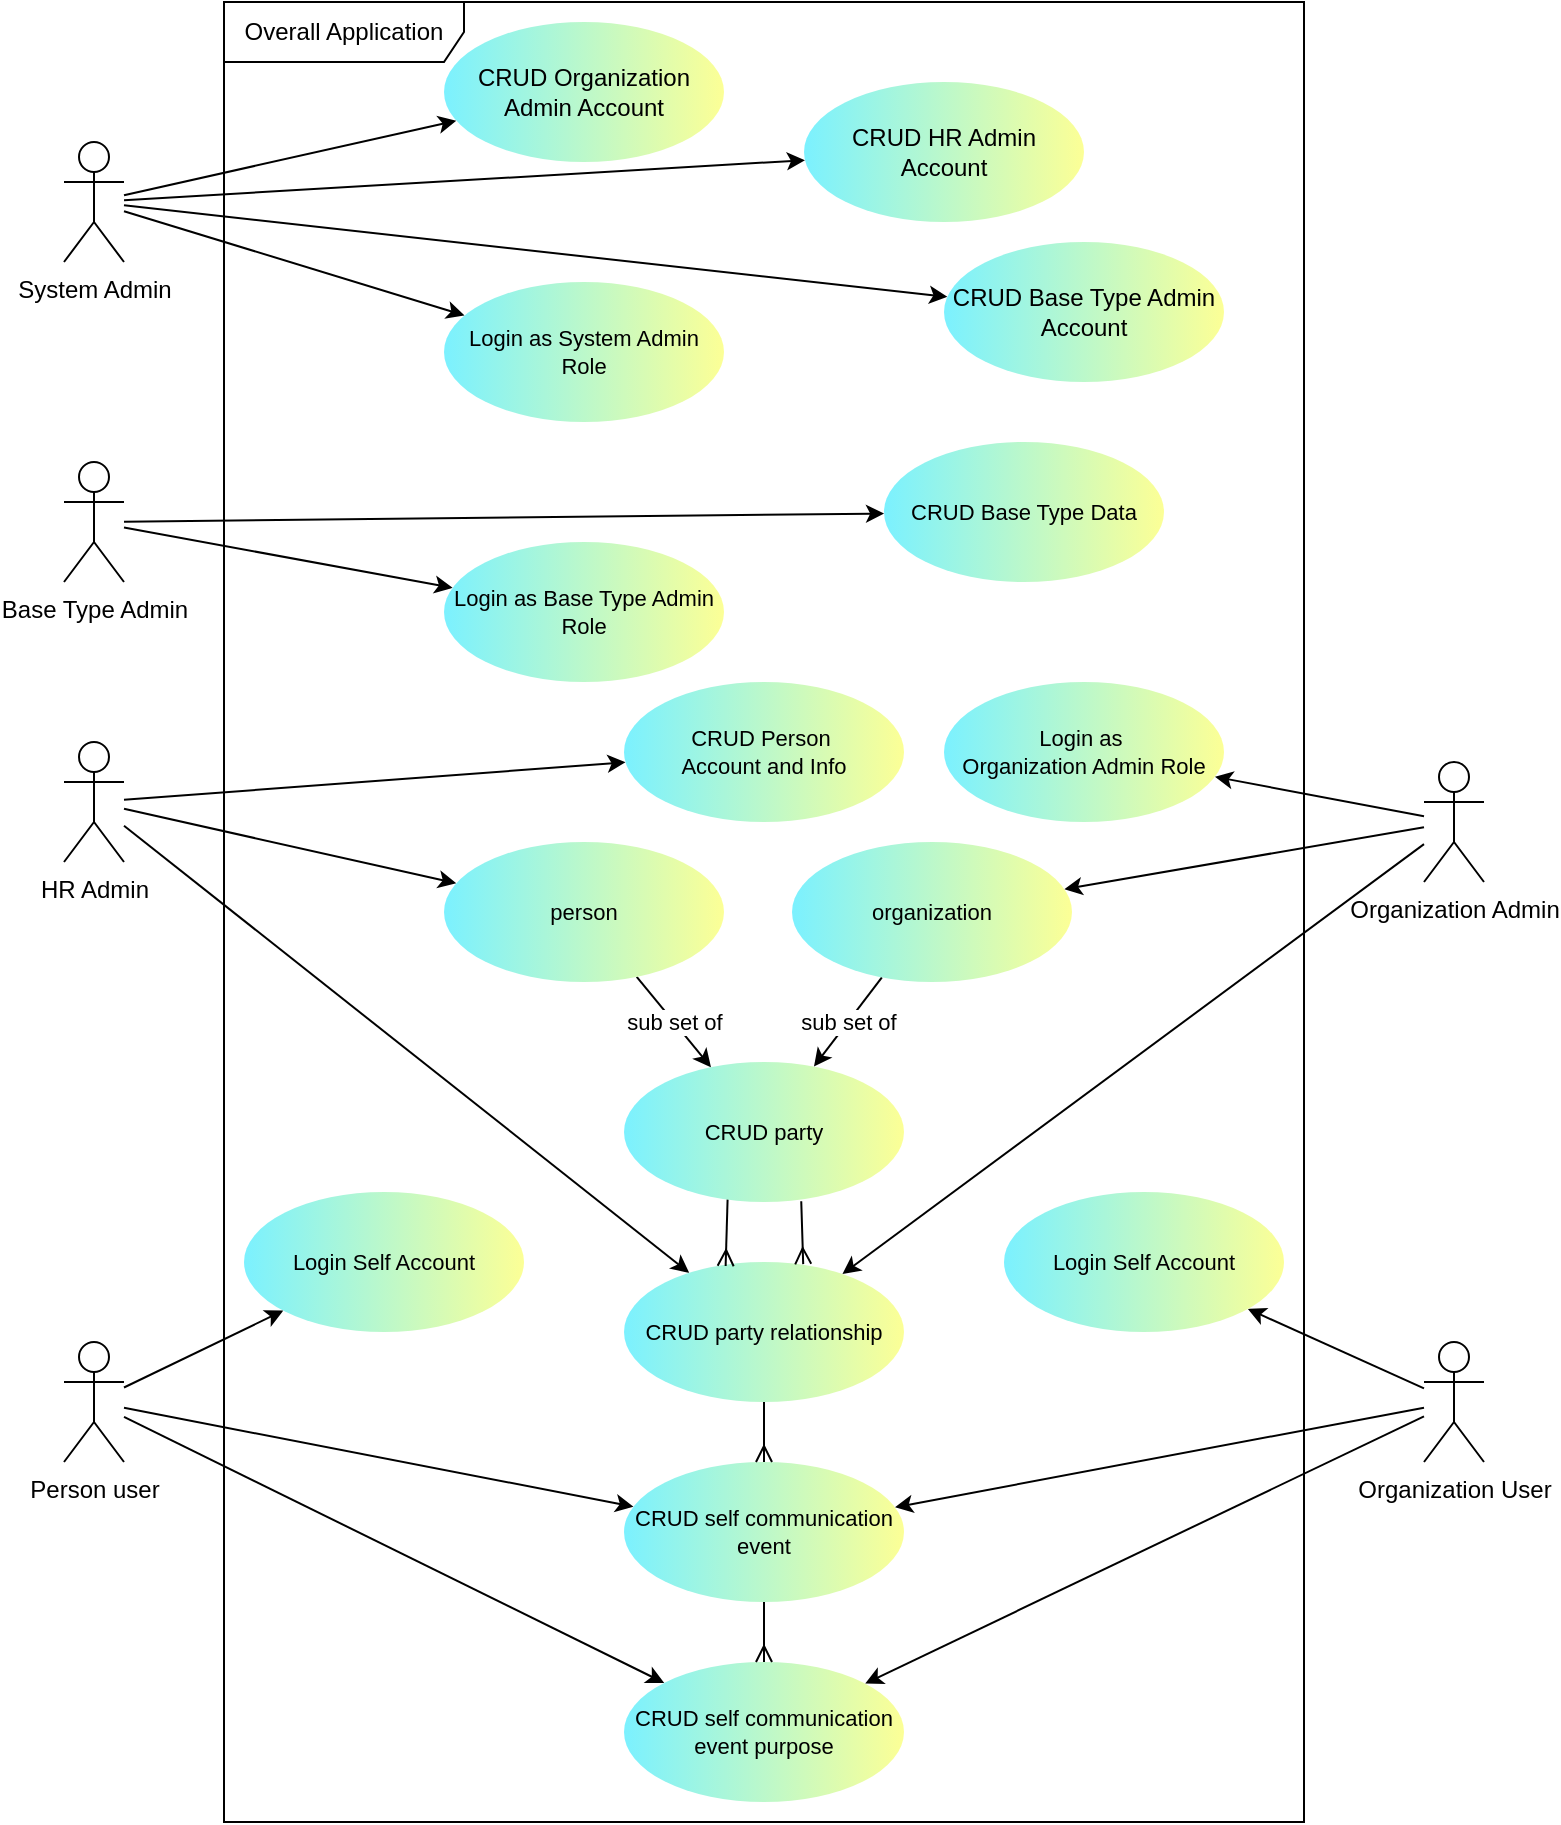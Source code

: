 <mxfile version="28.0.6" pages="2">
  <diagram name="1 overall" id="DF3_1e9tmmYLWRm8exy_">
    <mxGraphModel dx="1042" dy="626" grid="1" gridSize="10" guides="1" tooltips="1" connect="1" arrows="1" fold="1" page="1" pageScale="1" pageWidth="827" pageHeight="1169" math="0" shadow="0">
      <root>
        <mxCell id="0" />
        <mxCell id="1" parent="0" />
        <mxCell id="d8xvdP2riUg8wV2HLTiP-3" value="Overall Application" style="shape=umlFrame;whiteSpace=wrap;html=1;pointerEvents=0;width=120;height=30;labelBackgroundColor=none;" parent="1" vertex="1">
          <mxGeometry x="130" y="20" width="540" height="910" as="geometry" />
        </mxCell>
        <mxCell id="d8xvdP2riUg8wV2HLTiP-12" style="rounded=0;orthogonalLoop=1;jettySize=auto;html=1;labelBackgroundColor=none;fontColor=default;" parent="1" source="d8xvdP2riUg8wV2HLTiP-4" target="d8xvdP2riUg8wV2HLTiP-9" edge="1">
          <mxGeometry relative="1" as="geometry" />
        </mxCell>
        <mxCell id="d8xvdP2riUg8wV2HLTiP-13" style="edgeStyle=none;shape=connector;rounded=0;orthogonalLoop=1;jettySize=auto;html=1;align=center;verticalAlign=middle;fontFamily=Helvetica;fontSize=11;fontColor=default;labelBackgroundColor=none;endArrow=classic;" parent="1" source="d8xvdP2riUg8wV2HLTiP-4" target="d8xvdP2riUg8wV2HLTiP-10" edge="1">
          <mxGeometry relative="1" as="geometry" />
        </mxCell>
        <mxCell id="d8xvdP2riUg8wV2HLTiP-16" style="edgeStyle=none;shape=connector;rounded=0;orthogonalLoop=1;jettySize=auto;html=1;align=center;verticalAlign=middle;fontFamily=Helvetica;fontSize=11;fontColor=default;labelBackgroundColor=none;endArrow=classic;" parent="1" source="d8xvdP2riUg8wV2HLTiP-4" target="d8xvdP2riUg8wV2HLTiP-15" edge="1">
          <mxGeometry relative="1" as="geometry" />
        </mxCell>
        <mxCell id="n1kEqeV-wWVZ8ENbmuxO-5" style="rounded=0;orthogonalLoop=1;jettySize=auto;html=1;" parent="1" source="d8xvdP2riUg8wV2HLTiP-4" target="n1kEqeV-wWVZ8ENbmuxO-4" edge="1">
          <mxGeometry relative="1" as="geometry" />
        </mxCell>
        <mxCell id="d8xvdP2riUg8wV2HLTiP-4" value="System Admin" style="shape=umlActor;verticalLabelPosition=bottom;verticalAlign=top;html=1;labelBackgroundColor=none;" parent="1" vertex="1">
          <mxGeometry x="50" y="90" width="30" height="60" as="geometry" />
        </mxCell>
        <mxCell id="d8xvdP2riUg8wV2HLTiP-19" style="edgeStyle=none;shape=connector;rounded=0;orthogonalLoop=1;jettySize=auto;html=1;align=center;verticalAlign=middle;fontFamily=Helvetica;fontSize=11;fontColor=default;labelBackgroundColor=none;endArrow=classic;" parent="1" source="d8xvdP2riUg8wV2HLTiP-5" target="d8xvdP2riUg8wV2HLTiP-17" edge="1">
          <mxGeometry relative="1" as="geometry" />
        </mxCell>
        <mxCell id="9YG9V2rFRsx-HiHUSZm2-26" style="edgeStyle=none;shape=connector;rounded=0;orthogonalLoop=1;jettySize=auto;html=1;strokeColor=default;align=center;verticalAlign=middle;fontFamily=Helvetica;fontSize=11;fontColor=default;labelBackgroundColor=default;endArrow=classic;" parent="1" source="d8xvdP2riUg8wV2HLTiP-5" target="9YG9V2rFRsx-HiHUSZm2-20" edge="1">
          <mxGeometry relative="1" as="geometry" />
        </mxCell>
        <mxCell id="bd5K3JymiXYeUdqWyUga-2" style="edgeStyle=none;shape=connector;rounded=0;orthogonalLoop=1;jettySize=auto;html=1;strokeColor=default;align=center;verticalAlign=middle;fontFamily=Helvetica;fontSize=11;fontColor=default;labelBackgroundColor=default;endArrow=classic;" edge="1" parent="1" source="d8xvdP2riUg8wV2HLTiP-5" target="9YG9V2rFRsx-HiHUSZm2-4">
          <mxGeometry relative="1" as="geometry" />
        </mxCell>
        <mxCell id="d8xvdP2riUg8wV2HLTiP-5" value="Organization Admin" style="shape=umlActor;verticalLabelPosition=bottom;verticalAlign=top;html=1;labelBackgroundColor=none;" parent="1" vertex="1">
          <mxGeometry x="730" y="400" width="30" height="60" as="geometry" />
        </mxCell>
        <mxCell id="d8xvdP2riUg8wV2HLTiP-21" style="edgeStyle=none;shape=connector;rounded=0;orthogonalLoop=1;jettySize=auto;html=1;align=center;verticalAlign=middle;fontFamily=Helvetica;fontSize=11;fontColor=default;labelBackgroundColor=none;endArrow=classic;" parent="1" source="d8xvdP2riUg8wV2HLTiP-6" target="d8xvdP2riUg8wV2HLTiP-14" edge="1">
          <mxGeometry relative="1" as="geometry" />
        </mxCell>
        <mxCell id="d8xvdP2riUg8wV2HLTiP-22" style="edgeStyle=none;shape=connector;rounded=0;orthogonalLoop=1;jettySize=auto;html=1;align=center;verticalAlign=middle;fontFamily=Helvetica;fontSize=11;fontColor=default;labelBackgroundColor=none;endArrow=classic;" parent="1" source="d8xvdP2riUg8wV2HLTiP-6" target="9YG9V2rFRsx-HiHUSZm2-19" edge="1">
          <mxGeometry relative="1" as="geometry">
            <mxPoint x="192.036" y="436.621" as="targetPoint" />
          </mxGeometry>
        </mxCell>
        <mxCell id="bd5K3JymiXYeUdqWyUga-1" style="rounded=0;orthogonalLoop=1;jettySize=auto;html=1;" edge="1" parent="1" source="d8xvdP2riUg8wV2HLTiP-6" target="9YG9V2rFRsx-HiHUSZm2-4">
          <mxGeometry relative="1" as="geometry" />
        </mxCell>
        <mxCell id="d8xvdP2riUg8wV2HLTiP-6" value="HR Admin" style="shape=umlActor;verticalLabelPosition=bottom;verticalAlign=top;html=1;labelBackgroundColor=none;" parent="1" vertex="1">
          <mxGeometry x="50" y="390" width="30" height="60" as="geometry" />
        </mxCell>
        <mxCell id="VJzT8ahPr1nSc4IZLgQD-3" style="rounded=0;orthogonalLoop=1;jettySize=auto;html=1;" parent="1" source="d8xvdP2riUg8wV2HLTiP-7" target="VJzT8ahPr1nSc4IZLgQD-2" edge="1">
          <mxGeometry relative="1" as="geometry" />
        </mxCell>
        <mxCell id="9YG9V2rFRsx-HiHUSZm2-11" style="edgeStyle=none;shape=connector;rounded=0;orthogonalLoop=1;jettySize=auto;html=1;strokeColor=default;align=center;verticalAlign=middle;fontFamily=Helvetica;fontSize=11;fontColor=default;labelBackgroundColor=default;endArrow=classic;" parent="1" source="d8xvdP2riUg8wV2HLTiP-7" target="9YG9V2rFRsx-HiHUSZm2-9" edge="1">
          <mxGeometry relative="1" as="geometry" />
        </mxCell>
        <mxCell id="9YG9V2rFRsx-HiHUSZm2-15" style="edgeStyle=none;shape=connector;rounded=0;orthogonalLoop=1;jettySize=auto;html=1;strokeColor=default;align=center;verticalAlign=middle;fontFamily=Helvetica;fontSize=11;fontColor=default;labelBackgroundColor=default;endArrow=classic;" parent="1" source="d8xvdP2riUg8wV2HLTiP-7" target="9YG9V2rFRsx-HiHUSZm2-14" edge="1">
          <mxGeometry relative="1" as="geometry" />
        </mxCell>
        <mxCell id="d8xvdP2riUg8wV2HLTiP-7" value="Person user" style="shape=umlActor;verticalLabelPosition=bottom;verticalAlign=top;html=1;labelBackgroundColor=none;" parent="1" vertex="1">
          <mxGeometry x="50" y="690" width="30" height="60" as="geometry" />
        </mxCell>
        <mxCell id="VJzT8ahPr1nSc4IZLgQD-4" style="rounded=0;orthogonalLoop=1;jettySize=auto;html=1;" parent="1" source="d8xvdP2riUg8wV2HLTiP-8" target="VJzT8ahPr1nSc4IZLgQD-1" edge="1">
          <mxGeometry relative="1" as="geometry" />
        </mxCell>
        <mxCell id="9YG9V2rFRsx-HiHUSZm2-12" style="edgeStyle=none;shape=connector;rounded=0;orthogonalLoop=1;jettySize=auto;html=1;strokeColor=default;align=center;verticalAlign=middle;fontFamily=Helvetica;fontSize=11;fontColor=default;labelBackgroundColor=default;endArrow=classic;" parent="1" source="d8xvdP2riUg8wV2HLTiP-8" target="9YG9V2rFRsx-HiHUSZm2-9" edge="1">
          <mxGeometry relative="1" as="geometry">
            <mxPoint x="573.451" y="679.781" as="targetPoint" />
          </mxGeometry>
        </mxCell>
        <mxCell id="9YG9V2rFRsx-HiHUSZm2-16" style="edgeStyle=none;shape=connector;rounded=0;orthogonalLoop=1;jettySize=auto;html=1;strokeColor=default;align=center;verticalAlign=middle;fontFamily=Helvetica;fontSize=11;fontColor=default;labelBackgroundColor=default;endArrow=classic;" parent="1" source="d8xvdP2riUg8wV2HLTiP-8" target="9YG9V2rFRsx-HiHUSZm2-14" edge="1">
          <mxGeometry relative="1" as="geometry" />
        </mxCell>
        <mxCell id="d8xvdP2riUg8wV2HLTiP-8" value="Organization User" style="shape=umlActor;verticalLabelPosition=bottom;verticalAlign=top;html=1;labelBackgroundColor=none;" parent="1" vertex="1">
          <mxGeometry x="730" y="690" width="30" height="60" as="geometry" />
        </mxCell>
        <mxCell id="d8xvdP2riUg8wV2HLTiP-9" value="CRUD Organization Admin Account" style="ellipse;whiteSpace=wrap;html=1;gradientDirection=east;labelBackgroundColor=none;gradientColor=#FCFF96;fillColor=#7BF1FF;strokeColor=none;" parent="1" vertex="1">
          <mxGeometry x="240" y="30" width="140" height="70" as="geometry" />
        </mxCell>
        <mxCell id="d8xvdP2riUg8wV2HLTiP-10" value="CRUD HR Admin Account" style="ellipse;whiteSpace=wrap;html=1;gradientDirection=east;labelBackgroundColor=none;gradientColor=#FCFF96;fillColor=#7BF1FF;strokeColor=none;" parent="1" vertex="1">
          <mxGeometry x="420" y="60" width="140" height="70" as="geometry" />
        </mxCell>
        <mxCell id="d8xvdP2riUg8wV2HLTiP-14" value="&lt;span&gt;CRUD &lt;/span&gt;&lt;span&gt;Person&amp;nbsp;&lt;/span&gt;&lt;div&gt;&lt;span style=&quot;color: light-dark(rgb(0, 0, 0), rgb(255, 255, 255));&quot;&gt;Account &lt;/span&gt;&lt;span style=&quot;color: light-dark(rgb(0, 0, 0), rgb(255, 255, 255));&quot;&gt;and I&lt;/span&gt;&lt;span style=&quot;color: light-dark(rgb(0, 0, 0), rgb(255, 255, 255));&quot;&gt;nfo&lt;/span&gt;&lt;/div&gt;" style="ellipse;whiteSpace=wrap;html=1;fontFamily=Helvetica;fontSize=11;labelBackgroundColor=none;gradientDirection=east;gradientColor=#FCFF96;fillColor=#7BF1FF;strokeColor=none;" parent="1" vertex="1">
          <mxGeometry x="330" y="360" width="140" height="70" as="geometry" />
        </mxCell>
        <mxCell id="d8xvdP2riUg8wV2HLTiP-15" value="Login as System Admin Role" style="ellipse;whiteSpace=wrap;html=1;fontFamily=Helvetica;fontSize=11;labelBackgroundColor=none;gradientDirection=east;gradientColor=#FCFF96;fillColor=#7BF1FF;strokeColor=none;" parent="1" vertex="1">
          <mxGeometry x="240" y="160" width="140" height="70" as="geometry" />
        </mxCell>
        <mxCell id="d8xvdP2riUg8wV2HLTiP-17" value="Login as&amp;nbsp;&lt;div&gt;Organization Admin Role&lt;/div&gt;" style="ellipse;whiteSpace=wrap;html=1;fontFamily=Helvetica;fontSize=11;labelBackgroundColor=none;gradientDirection=east;gradientColor=#FCFF96;fillColor=#7BF1FF;strokeColor=none;" parent="1" vertex="1">
          <mxGeometry x="490" y="360" width="140" height="70" as="geometry" />
        </mxCell>
        <mxCell id="n1kEqeV-wWVZ8ENbmuxO-4" value="CRUD Base Type Admin Account" style="ellipse;whiteSpace=wrap;html=1;gradientDirection=east;labelBackgroundColor=none;gradientColor=#FCFF96;fillColor=#7BF1FF;strokeColor=none;" parent="1" vertex="1">
          <mxGeometry x="490" y="140" width="140" height="70" as="geometry" />
        </mxCell>
        <mxCell id="n1kEqeV-wWVZ8ENbmuxO-12" style="edgeStyle=none;shape=connector;rounded=0;orthogonalLoop=1;jettySize=auto;html=1;align=center;verticalAlign=middle;fontFamily=Helvetica;fontSize=11;fontColor=default;labelBackgroundColor=none;endArrow=classic;" parent="1" source="n1kEqeV-wWVZ8ENbmuxO-14" target="n1kEqeV-wWVZ8ENbmuxO-15" edge="1">
          <mxGeometry relative="1" as="geometry" />
        </mxCell>
        <mxCell id="n1kEqeV-wWVZ8ENbmuxO-13" style="edgeStyle=none;shape=connector;rounded=0;orthogonalLoop=1;jettySize=auto;html=1;align=center;verticalAlign=middle;fontFamily=Helvetica;fontSize=11;fontColor=default;labelBackgroundColor=none;endArrow=classic;" parent="1" source="n1kEqeV-wWVZ8ENbmuxO-14" target="n1kEqeV-wWVZ8ENbmuxO-16" edge="1">
          <mxGeometry relative="1" as="geometry" />
        </mxCell>
        <mxCell id="n1kEqeV-wWVZ8ENbmuxO-14" value="Base Type Admin" style="shape=umlActor;verticalLabelPosition=bottom;verticalAlign=top;html=1;labelBackgroundColor=none;" parent="1" vertex="1">
          <mxGeometry x="50" y="250" width="30" height="60" as="geometry" />
        </mxCell>
        <mxCell id="n1kEqeV-wWVZ8ENbmuxO-15" value="&lt;span&gt;CRUD &lt;/span&gt;&lt;span&gt;Base Type&amp;nbsp;&lt;/span&gt;&lt;span style=&quot;background-color: transparent; color: light-dark(rgb(0, 0, 0), rgb(255, 255, 255));&quot;&gt;Data&lt;/span&gt;" style="ellipse;whiteSpace=wrap;html=1;fontFamily=Helvetica;fontSize=11;labelBackgroundColor=none;gradientDirection=east;gradientColor=#FCFF96;fillColor=#7BF1FF;strokeColor=none;" parent="1" vertex="1">
          <mxGeometry x="460" y="240" width="140" height="70" as="geometry" />
        </mxCell>
        <mxCell id="n1kEqeV-wWVZ8ENbmuxO-16" value="Login as Base Type Admin Role" style="ellipse;whiteSpace=wrap;html=1;fontFamily=Helvetica;fontSize=11;labelBackgroundColor=none;gradientDirection=east;gradientColor=#FCFF96;fillColor=#7BF1FF;strokeColor=none;" parent="1" vertex="1">
          <mxGeometry x="240" y="290" width="140" height="70" as="geometry" />
        </mxCell>
        <mxCell id="VJzT8ahPr1nSc4IZLgQD-1" value="Login Self Account" style="ellipse;whiteSpace=wrap;html=1;fontFamily=Helvetica;fontSize=11;labelBackgroundColor=none;gradientDirection=east;gradientColor=#FCFF96;fillColor=#7BF1FF;strokeColor=none;" parent="1" vertex="1">
          <mxGeometry x="520" y="615" width="140" height="70" as="geometry" />
        </mxCell>
        <mxCell id="VJzT8ahPr1nSc4IZLgQD-2" value="Login Self Account" style="ellipse;whiteSpace=wrap;html=1;fontFamily=Helvetica;fontSize=11;labelBackgroundColor=none;gradientDirection=east;gradientColor=#FCFF96;fillColor=#7BF1FF;strokeColor=none;" parent="1" vertex="1">
          <mxGeometry x="140" y="615" width="140" height="70" as="geometry" />
        </mxCell>
        <mxCell id="9YG9V2rFRsx-HiHUSZm2-4" value="CRUD party relationship" style="ellipse;whiteSpace=wrap;html=1;fontFamily=Helvetica;fontSize=11;labelBackgroundColor=none;gradientDirection=east;gradientColor=#FCFF96;fillColor=#7BF1FF;strokeColor=none;" parent="1" vertex="1">
          <mxGeometry x="330" y="650" width="140" height="70" as="geometry" />
        </mxCell>
        <mxCell id="9YG9V2rFRsx-HiHUSZm2-9" value="CRUD self communication event" style="ellipse;whiteSpace=wrap;html=1;fontFamily=Helvetica;fontSize=11;labelBackgroundColor=none;gradientDirection=east;gradientColor=#FCFF96;fillColor=#7BF1FF;strokeColor=none;" parent="1" vertex="1">
          <mxGeometry x="330" y="750" width="140" height="70" as="geometry" />
        </mxCell>
        <mxCell id="9YG9V2rFRsx-HiHUSZm2-14" value="CRUD self communication event purpose" style="ellipse;whiteSpace=wrap;html=1;fontFamily=Helvetica;fontSize=11;labelBackgroundColor=none;gradientDirection=east;gradientColor=#FCFF96;fillColor=#7BF1FF;strokeColor=none;" parent="1" vertex="1">
          <mxGeometry x="330" y="850" width="140" height="70" as="geometry" />
        </mxCell>
        <mxCell id="9YG9V2rFRsx-HiHUSZm2-28" style="edgeStyle=none;shape=connector;rounded=0;orthogonalLoop=1;jettySize=auto;html=1;strokeColor=default;align=center;verticalAlign=middle;fontFamily=Helvetica;fontSize=11;fontColor=default;labelBackgroundColor=default;endArrow=ERmany;exitX=0.37;exitY=0.98;exitDx=0;exitDy=0;exitPerimeter=0;entryX=0.363;entryY=0.029;entryDx=0;entryDy=0;entryPerimeter=0;endFill=0;" parent="1" source="9YG9V2rFRsx-HiHUSZm2-18" target="9YG9V2rFRsx-HiHUSZm2-4" edge="1">
          <mxGeometry relative="1" as="geometry" />
        </mxCell>
        <mxCell id="9YG9V2rFRsx-HiHUSZm2-18" value="CRUD party" style="ellipse;whiteSpace=wrap;html=1;fontFamily=Helvetica;fontSize=11;labelBackgroundColor=none;gradientDirection=east;gradientColor=#FCFF96;fillColor=#7BF1FF;strokeColor=none;" parent="1" vertex="1">
          <mxGeometry x="330" y="550" width="140" height="70" as="geometry" />
        </mxCell>
        <mxCell id="9YG9V2rFRsx-HiHUSZm2-27" value="sub set of" style="edgeStyle=none;shape=connector;rounded=0;orthogonalLoop=1;jettySize=auto;html=1;strokeColor=default;align=center;verticalAlign=middle;fontFamily=Helvetica;fontSize=11;fontColor=default;labelBackgroundColor=default;endArrow=classic;" parent="1" source="9YG9V2rFRsx-HiHUSZm2-19" target="9YG9V2rFRsx-HiHUSZm2-18" edge="1">
          <mxGeometry relative="1" as="geometry" />
        </mxCell>
        <mxCell id="9YG9V2rFRsx-HiHUSZm2-19" value="person" style="ellipse;whiteSpace=wrap;html=1;fontFamily=Helvetica;fontSize=11;labelBackgroundColor=none;gradientDirection=east;gradientColor=#FCFF96;fillColor=#7BF1FF;strokeColor=none;" parent="1" vertex="1">
          <mxGeometry x="240" y="440" width="140" height="70" as="geometry" />
        </mxCell>
        <mxCell id="9YG9V2rFRsx-HiHUSZm2-24" value="sub set of" style="edgeStyle=none;shape=connector;rounded=0;orthogonalLoop=1;jettySize=auto;html=1;strokeColor=default;align=center;verticalAlign=middle;fontFamily=Helvetica;fontSize=11;fontColor=default;labelBackgroundColor=default;endArrow=classic;endFill=1;" parent="1" source="9YG9V2rFRsx-HiHUSZm2-20" target="9YG9V2rFRsx-HiHUSZm2-18" edge="1">
          <mxGeometry relative="1" as="geometry" />
        </mxCell>
        <mxCell id="9YG9V2rFRsx-HiHUSZm2-20" value="organization" style="ellipse;whiteSpace=wrap;html=1;fontFamily=Helvetica;fontSize=11;labelBackgroundColor=none;gradientDirection=east;gradientColor=#FCFF96;fillColor=#7BF1FF;strokeColor=none;" parent="1" vertex="1">
          <mxGeometry x="414" y="440" width="140" height="70" as="geometry" />
        </mxCell>
        <mxCell id="9YG9V2rFRsx-HiHUSZm2-29" style="edgeStyle=none;shape=connector;rounded=0;orthogonalLoop=1;jettySize=auto;html=1;strokeColor=default;align=center;verticalAlign=middle;fontFamily=Helvetica;fontSize=11;fontColor=default;labelBackgroundColor=default;endArrow=ERmany;exitX=0.633;exitY=0.994;exitDx=0;exitDy=0;exitPerimeter=0;entryX=0.64;entryY=0.015;entryDx=0;entryDy=0;entryPerimeter=0;endFill=0;" parent="1" source="9YG9V2rFRsx-HiHUSZm2-18" target="9YG9V2rFRsx-HiHUSZm2-4" edge="1">
          <mxGeometry relative="1" as="geometry">
            <mxPoint x="392" y="629" as="sourcePoint" />
            <mxPoint x="391" y="662" as="targetPoint" />
          </mxGeometry>
        </mxCell>
        <mxCell id="9YG9V2rFRsx-HiHUSZm2-30" style="edgeStyle=none;shape=connector;rounded=0;orthogonalLoop=1;jettySize=auto;html=1;strokeColor=default;align=center;verticalAlign=middle;fontFamily=Helvetica;fontSize=11;fontColor=default;labelBackgroundColor=default;endArrow=ERmany;endFill=0;" parent="1" source="9YG9V2rFRsx-HiHUSZm2-4" target="9YG9V2rFRsx-HiHUSZm2-9" edge="1">
          <mxGeometry relative="1" as="geometry">
            <mxPoint x="381" y="710" as="sourcePoint" />
            <mxPoint x="380" y="743" as="targetPoint" />
          </mxGeometry>
        </mxCell>
        <mxCell id="9YG9V2rFRsx-HiHUSZm2-31" style="edgeStyle=none;shape=connector;rounded=0;orthogonalLoop=1;jettySize=auto;html=1;strokeColor=default;align=center;verticalAlign=middle;fontFamily=Helvetica;fontSize=11;fontColor=default;labelBackgroundColor=default;endArrow=ERmany;endFill=0;" parent="1" source="9YG9V2rFRsx-HiHUSZm2-9" target="9YG9V2rFRsx-HiHUSZm2-14" edge="1">
          <mxGeometry relative="1" as="geometry">
            <mxPoint x="440" y="820" as="sourcePoint" />
            <mxPoint x="440" y="850" as="targetPoint" />
          </mxGeometry>
        </mxCell>
      </root>
    </mxGraphModel>
  </diagram>
  <diagram name="2 overall" id="3KGvMldC1h6SfE6cG4vQ">
    <mxGraphModel dx="1042" dy="626" grid="1" gridSize="10" guides="1" tooltips="1" connect="1" arrows="1" fold="1" page="1" pageScale="1" pageWidth="827" pageHeight="1169" math="0" shadow="0">
      <root>
        <mxCell id="UvPi982t0qL6iFxD55Zv-0" />
        <mxCell id="UvPi982t0qL6iFxD55Zv-1" parent="UvPi982t0qL6iFxD55Zv-0" />
        <mxCell id="UvPi982t0qL6iFxD55Zv-2" value="Overall Application" style="shape=umlFrame;whiteSpace=wrap;html=1;pointerEvents=0;width=120;height=30;labelBackgroundColor=none;" vertex="1" parent="UvPi982t0qL6iFxD55Zv-1">
          <mxGeometry x="130" y="20" width="540" height="910" as="geometry" />
        </mxCell>
        <mxCell id="UvPi982t0qL6iFxD55Zv-3" style="rounded=0;orthogonalLoop=1;jettySize=auto;html=1;labelBackgroundColor=none;fontColor=default;" edge="1" parent="UvPi982t0qL6iFxD55Zv-1" source="UvPi982t0qL6iFxD55Zv-7" target="UvPi982t0qL6iFxD55Zv-22">
          <mxGeometry relative="1" as="geometry" />
        </mxCell>
        <mxCell id="UvPi982t0qL6iFxD55Zv-4" style="edgeStyle=none;shape=connector;rounded=0;orthogonalLoop=1;jettySize=auto;html=1;align=center;verticalAlign=middle;fontFamily=Helvetica;fontSize=11;fontColor=default;labelBackgroundColor=none;endArrow=classic;" edge="1" parent="UvPi982t0qL6iFxD55Zv-1" source="UvPi982t0qL6iFxD55Zv-7" target="UvPi982t0qL6iFxD55Zv-23">
          <mxGeometry relative="1" as="geometry" />
        </mxCell>
        <mxCell id="UvPi982t0qL6iFxD55Zv-5" style="edgeStyle=none;shape=connector;rounded=0;orthogonalLoop=1;jettySize=auto;html=1;align=center;verticalAlign=middle;fontFamily=Helvetica;fontSize=11;fontColor=default;labelBackgroundColor=none;endArrow=classic;" edge="1" parent="UvPi982t0qL6iFxD55Zv-1" source="UvPi982t0qL6iFxD55Zv-7" target="UvPi982t0qL6iFxD55Zv-25">
          <mxGeometry relative="1" as="geometry" />
        </mxCell>
        <mxCell id="UvPi982t0qL6iFxD55Zv-6" style="rounded=0;orthogonalLoop=1;jettySize=auto;html=1;" edge="1" parent="UvPi982t0qL6iFxD55Zv-1" source="UvPi982t0qL6iFxD55Zv-7" target="UvPi982t0qL6iFxD55Zv-27">
          <mxGeometry relative="1" as="geometry" />
        </mxCell>
        <mxCell id="UvPi982t0qL6iFxD55Zv-7" value="System Admin" style="shape=umlActor;verticalLabelPosition=bottom;verticalAlign=top;html=1;labelBackgroundColor=none;" vertex="1" parent="UvPi982t0qL6iFxD55Zv-1">
          <mxGeometry x="50" y="90" width="30" height="60" as="geometry" />
        </mxCell>
        <mxCell id="UvPi982t0qL6iFxD55Zv-8" style="edgeStyle=none;shape=connector;rounded=0;orthogonalLoop=1;jettySize=auto;html=1;align=center;verticalAlign=middle;fontFamily=Helvetica;fontSize=11;fontColor=default;labelBackgroundColor=none;endArrow=classic;" edge="1" parent="UvPi982t0qL6iFxD55Zv-1" source="UvPi982t0qL6iFxD55Zv-10" target="UvPi982t0qL6iFxD55Zv-26">
          <mxGeometry relative="1" as="geometry" />
        </mxCell>
        <mxCell id="UvPi982t0qL6iFxD55Zv-9" style="edgeStyle=none;shape=connector;rounded=0;orthogonalLoop=1;jettySize=auto;html=1;strokeColor=default;align=center;verticalAlign=middle;fontFamily=Helvetica;fontSize=11;fontColor=default;labelBackgroundColor=default;endArrow=classic;" edge="1" parent="UvPi982t0qL6iFxD55Zv-1" source="UvPi982t0qL6iFxD55Zv-10" target="UvPi982t0qL6iFxD55Zv-43">
          <mxGeometry relative="1" as="geometry" />
        </mxCell>
        <mxCell id="UvPi982t0qL6iFxD55Zv-10" value="Organization Admin" style="shape=umlActor;verticalLabelPosition=bottom;verticalAlign=top;html=1;labelBackgroundColor=none;" vertex="1" parent="UvPi982t0qL6iFxD55Zv-1">
          <mxGeometry x="730" y="400" width="30" height="60" as="geometry" />
        </mxCell>
        <mxCell id="UvPi982t0qL6iFxD55Zv-11" style="edgeStyle=none;shape=connector;rounded=0;orthogonalLoop=1;jettySize=auto;html=1;align=center;verticalAlign=middle;fontFamily=Helvetica;fontSize=11;fontColor=default;labelBackgroundColor=none;endArrow=classic;" edge="1" parent="UvPi982t0qL6iFxD55Zv-1" source="UvPi982t0qL6iFxD55Zv-13" target="UvPi982t0qL6iFxD55Zv-24">
          <mxGeometry relative="1" as="geometry" />
        </mxCell>
        <mxCell id="UvPi982t0qL6iFxD55Zv-12" style="edgeStyle=none;shape=connector;rounded=0;orthogonalLoop=1;jettySize=auto;html=1;align=center;verticalAlign=middle;fontFamily=Helvetica;fontSize=11;fontColor=default;labelBackgroundColor=none;endArrow=classic;" edge="1" parent="UvPi982t0qL6iFxD55Zv-1" source="UvPi982t0qL6iFxD55Zv-13" target="UvPi982t0qL6iFxD55Zv-41">
          <mxGeometry relative="1" as="geometry">
            <mxPoint x="192.036" y="436.621" as="targetPoint" />
          </mxGeometry>
        </mxCell>
        <mxCell id="UvPi982t0qL6iFxD55Zv-13" value="HR Admin" style="shape=umlActor;verticalLabelPosition=bottom;verticalAlign=top;html=1;labelBackgroundColor=none;" vertex="1" parent="UvPi982t0qL6iFxD55Zv-1">
          <mxGeometry x="50" y="390" width="30" height="60" as="geometry" />
        </mxCell>
        <mxCell id="UvPi982t0qL6iFxD55Zv-14" style="rounded=0;orthogonalLoop=1;jettySize=auto;html=1;" edge="1" parent="UvPi982t0qL6iFxD55Zv-1" source="UvPi982t0qL6iFxD55Zv-17" target="UvPi982t0qL6iFxD55Zv-34">
          <mxGeometry relative="1" as="geometry" />
        </mxCell>
        <mxCell id="UvPi982t0qL6iFxD55Zv-15" style="edgeStyle=none;shape=connector;rounded=0;orthogonalLoop=1;jettySize=auto;html=1;strokeColor=default;align=center;verticalAlign=middle;fontFamily=Helvetica;fontSize=11;fontColor=default;labelBackgroundColor=default;endArrow=classic;" edge="1" parent="UvPi982t0qL6iFxD55Zv-1" source="UvPi982t0qL6iFxD55Zv-17" target="UvPi982t0qL6iFxD55Zv-36">
          <mxGeometry relative="1" as="geometry" />
        </mxCell>
        <mxCell id="UvPi982t0qL6iFxD55Zv-16" style="edgeStyle=none;shape=connector;rounded=0;orthogonalLoop=1;jettySize=auto;html=1;strokeColor=default;align=center;verticalAlign=middle;fontFamily=Helvetica;fontSize=11;fontColor=default;labelBackgroundColor=default;endArrow=classic;" edge="1" parent="UvPi982t0qL6iFxD55Zv-1" source="UvPi982t0qL6iFxD55Zv-17" target="UvPi982t0qL6iFxD55Zv-37">
          <mxGeometry relative="1" as="geometry" />
        </mxCell>
        <mxCell id="UvPi982t0qL6iFxD55Zv-17" value="Person user" style="shape=umlActor;verticalLabelPosition=bottom;verticalAlign=top;html=1;labelBackgroundColor=none;" vertex="1" parent="UvPi982t0qL6iFxD55Zv-1">
          <mxGeometry x="50" y="690" width="30" height="60" as="geometry" />
        </mxCell>
        <mxCell id="UvPi982t0qL6iFxD55Zv-18" style="rounded=0;orthogonalLoop=1;jettySize=auto;html=1;" edge="1" parent="UvPi982t0qL6iFxD55Zv-1" source="UvPi982t0qL6iFxD55Zv-21" target="UvPi982t0qL6iFxD55Zv-33">
          <mxGeometry relative="1" as="geometry" />
        </mxCell>
        <mxCell id="UvPi982t0qL6iFxD55Zv-19" style="edgeStyle=none;shape=connector;rounded=0;orthogonalLoop=1;jettySize=auto;html=1;strokeColor=default;align=center;verticalAlign=middle;fontFamily=Helvetica;fontSize=11;fontColor=default;labelBackgroundColor=default;endArrow=classic;" edge="1" parent="UvPi982t0qL6iFxD55Zv-1" source="UvPi982t0qL6iFxD55Zv-21" target="UvPi982t0qL6iFxD55Zv-36">
          <mxGeometry relative="1" as="geometry">
            <mxPoint x="573.451" y="679.781" as="targetPoint" />
          </mxGeometry>
        </mxCell>
        <mxCell id="UvPi982t0qL6iFxD55Zv-20" style="edgeStyle=none;shape=connector;rounded=0;orthogonalLoop=1;jettySize=auto;html=1;strokeColor=default;align=center;verticalAlign=middle;fontFamily=Helvetica;fontSize=11;fontColor=default;labelBackgroundColor=default;endArrow=classic;" edge="1" parent="UvPi982t0qL6iFxD55Zv-1" source="UvPi982t0qL6iFxD55Zv-21" target="UvPi982t0qL6iFxD55Zv-37">
          <mxGeometry relative="1" as="geometry" />
        </mxCell>
        <mxCell id="UvPi982t0qL6iFxD55Zv-21" value="Organization User" style="shape=umlActor;verticalLabelPosition=bottom;verticalAlign=top;html=1;labelBackgroundColor=none;" vertex="1" parent="UvPi982t0qL6iFxD55Zv-1">
          <mxGeometry x="730" y="690" width="30" height="60" as="geometry" />
        </mxCell>
        <mxCell id="UvPi982t0qL6iFxD55Zv-22" value="CRUD Organization Admin Account" style="ellipse;whiteSpace=wrap;html=1;gradientDirection=east;labelBackgroundColor=none;gradientColor=#FCFF96;fillColor=#7BF1FF;strokeColor=none;" vertex="1" parent="UvPi982t0qL6iFxD55Zv-1">
          <mxGeometry x="240" y="30" width="140" height="70" as="geometry" />
        </mxCell>
        <mxCell id="UvPi982t0qL6iFxD55Zv-23" value="CRUD HR Admin Account" style="ellipse;whiteSpace=wrap;html=1;gradientDirection=east;labelBackgroundColor=none;gradientColor=#FCFF96;fillColor=#7BF1FF;strokeColor=none;" vertex="1" parent="UvPi982t0qL6iFxD55Zv-1">
          <mxGeometry x="420" y="60" width="140" height="70" as="geometry" />
        </mxCell>
        <mxCell id="UvPi982t0qL6iFxD55Zv-24" value="&lt;span&gt;CRUD &lt;/span&gt;&lt;span&gt;Person&amp;nbsp;&lt;/span&gt;&lt;div&gt;&lt;span style=&quot;color: light-dark(rgb(0, 0, 0), rgb(255, 255, 255));&quot;&gt;Account &lt;/span&gt;&lt;span style=&quot;color: light-dark(rgb(0, 0, 0), rgb(255, 255, 255));&quot;&gt;and I&lt;/span&gt;&lt;span style=&quot;color: light-dark(rgb(0, 0, 0), rgb(255, 255, 255));&quot;&gt;nfo&lt;/span&gt;&lt;/div&gt;" style="ellipse;whiteSpace=wrap;html=1;fontFamily=Helvetica;fontSize=11;labelBackgroundColor=none;gradientDirection=east;gradientColor=#FCFF96;fillColor=#7BF1FF;strokeColor=none;" vertex="1" parent="UvPi982t0qL6iFxD55Zv-1">
          <mxGeometry x="330" y="360" width="140" height="70" as="geometry" />
        </mxCell>
        <mxCell id="UvPi982t0qL6iFxD55Zv-25" value="Login as System Admin Role" style="ellipse;whiteSpace=wrap;html=1;fontFamily=Helvetica;fontSize=11;labelBackgroundColor=none;gradientDirection=east;gradientColor=#FCFF96;fillColor=#7BF1FF;strokeColor=none;" vertex="1" parent="UvPi982t0qL6iFxD55Zv-1">
          <mxGeometry x="240" y="160" width="140" height="70" as="geometry" />
        </mxCell>
        <mxCell id="UvPi982t0qL6iFxD55Zv-26" value="Login as&amp;nbsp;&lt;div&gt;Organization Admin Role&lt;/div&gt;" style="ellipse;whiteSpace=wrap;html=1;fontFamily=Helvetica;fontSize=11;labelBackgroundColor=none;gradientDirection=east;gradientColor=#FCFF96;fillColor=#7BF1FF;strokeColor=none;" vertex="1" parent="UvPi982t0qL6iFxD55Zv-1">
          <mxGeometry x="490" y="360" width="140" height="70" as="geometry" />
        </mxCell>
        <mxCell id="UvPi982t0qL6iFxD55Zv-27" value="CRUD Base Type Admin Account" style="ellipse;whiteSpace=wrap;html=1;gradientDirection=east;labelBackgroundColor=none;gradientColor=#FCFF96;fillColor=#7BF1FF;strokeColor=none;" vertex="1" parent="UvPi982t0qL6iFxD55Zv-1">
          <mxGeometry x="490" y="140" width="140" height="70" as="geometry" />
        </mxCell>
        <mxCell id="UvPi982t0qL6iFxD55Zv-28" style="edgeStyle=none;shape=connector;rounded=0;orthogonalLoop=1;jettySize=auto;html=1;align=center;verticalAlign=middle;fontFamily=Helvetica;fontSize=11;fontColor=default;labelBackgroundColor=none;endArrow=classic;" edge="1" parent="UvPi982t0qL6iFxD55Zv-1" source="UvPi982t0qL6iFxD55Zv-30" target="UvPi982t0qL6iFxD55Zv-31">
          <mxGeometry relative="1" as="geometry" />
        </mxCell>
        <mxCell id="UvPi982t0qL6iFxD55Zv-29" style="edgeStyle=none;shape=connector;rounded=0;orthogonalLoop=1;jettySize=auto;html=1;align=center;verticalAlign=middle;fontFamily=Helvetica;fontSize=11;fontColor=default;labelBackgroundColor=none;endArrow=classic;" edge="1" parent="UvPi982t0qL6iFxD55Zv-1" source="UvPi982t0qL6iFxD55Zv-30" target="UvPi982t0qL6iFxD55Zv-32">
          <mxGeometry relative="1" as="geometry" />
        </mxCell>
        <mxCell id="UvPi982t0qL6iFxD55Zv-30" value="Base Type Admin" style="shape=umlActor;verticalLabelPosition=bottom;verticalAlign=top;html=1;labelBackgroundColor=none;" vertex="1" parent="UvPi982t0qL6iFxD55Zv-1">
          <mxGeometry x="50" y="250" width="30" height="60" as="geometry" />
        </mxCell>
        <mxCell id="UvPi982t0qL6iFxD55Zv-31" value="&lt;span&gt;CRUD &lt;/span&gt;&lt;span&gt;Base Type&amp;nbsp;&lt;/span&gt;&lt;span style=&quot;background-color: transparent; color: light-dark(rgb(0, 0, 0), rgb(255, 255, 255));&quot;&gt;Data&lt;/span&gt;" style="ellipse;whiteSpace=wrap;html=1;fontFamily=Helvetica;fontSize=11;labelBackgroundColor=none;gradientDirection=east;gradientColor=#FCFF96;fillColor=#7BF1FF;strokeColor=none;" vertex="1" parent="UvPi982t0qL6iFxD55Zv-1">
          <mxGeometry x="460" y="240" width="140" height="70" as="geometry" />
        </mxCell>
        <mxCell id="UvPi982t0qL6iFxD55Zv-32" value="Login as Base Type Admin Role" style="ellipse;whiteSpace=wrap;html=1;fontFamily=Helvetica;fontSize=11;labelBackgroundColor=none;gradientDirection=east;gradientColor=#FCFF96;fillColor=#7BF1FF;strokeColor=none;" vertex="1" parent="UvPi982t0qL6iFxD55Zv-1">
          <mxGeometry x="240" y="290" width="140" height="70" as="geometry" />
        </mxCell>
        <mxCell id="UvPi982t0qL6iFxD55Zv-33" value="Login Self Account" style="ellipse;whiteSpace=wrap;html=1;fontFamily=Helvetica;fontSize=11;labelBackgroundColor=none;gradientDirection=east;gradientColor=#FCFF96;fillColor=#7BF1FF;strokeColor=none;" vertex="1" parent="UvPi982t0qL6iFxD55Zv-1">
          <mxGeometry x="520" y="615" width="140" height="70" as="geometry" />
        </mxCell>
        <mxCell id="UvPi982t0qL6iFxD55Zv-34" value="Login Self Account" style="ellipse;whiteSpace=wrap;html=1;fontFamily=Helvetica;fontSize=11;labelBackgroundColor=none;gradientDirection=east;gradientColor=#FCFF96;fillColor=#7BF1FF;strokeColor=none;" vertex="1" parent="UvPi982t0qL6iFxD55Zv-1">
          <mxGeometry x="140" y="615" width="140" height="70" as="geometry" />
        </mxCell>
        <mxCell id="UvPi982t0qL6iFxD55Zv-36" value="CRUD self communication event" style="ellipse;whiteSpace=wrap;html=1;fontFamily=Helvetica;fontSize=11;labelBackgroundColor=none;gradientDirection=east;gradientColor=#FCFF96;fillColor=#7BF1FF;strokeColor=none;" vertex="1" parent="UvPi982t0qL6iFxD55Zv-1">
          <mxGeometry x="330" y="685" width="140" height="70" as="geometry" />
        </mxCell>
        <mxCell id="UvPi982t0qL6iFxD55Zv-37" value="CRUD self communication event purpose" style="ellipse;whiteSpace=wrap;html=1;fontFamily=Helvetica;fontSize=11;labelBackgroundColor=none;gradientDirection=east;gradientColor=#FCFF96;fillColor=#7BF1FF;strokeColor=none;" vertex="1" parent="UvPi982t0qL6iFxD55Zv-1">
          <mxGeometry x="330" y="810" width="140" height="70" as="geometry" />
        </mxCell>
        <mxCell id="UvPi982t0qL6iFxD55Zv-38" style="edgeStyle=none;shape=connector;rounded=0;orthogonalLoop=1;jettySize=auto;html=1;strokeColor=default;align=center;verticalAlign=middle;fontFamily=Helvetica;fontSize=11;fontColor=default;labelBackgroundColor=default;endArrow=ERmany;exitX=0.37;exitY=0.98;exitDx=0;exitDy=0;exitPerimeter=0;entryX=0.377;entryY=0.017;entryDx=0;entryDy=0;entryPerimeter=0;endFill=0;" edge="1" parent="UvPi982t0qL6iFxD55Zv-1" source="UvPi982t0qL6iFxD55Zv-39" target="UvPi982t0qL6iFxD55Zv-36">
          <mxGeometry relative="1" as="geometry">
            <mxPoint x="380.82" y="652.03" as="targetPoint" />
          </mxGeometry>
        </mxCell>
        <mxCell id="UvPi982t0qL6iFxD55Zv-39" value="CRUD party" style="ellipse;whiteSpace=wrap;html=1;fontFamily=Helvetica;fontSize=11;labelBackgroundColor=none;gradientDirection=east;gradientColor=#FCFF96;fillColor=#7BF1FF;strokeColor=none;" vertex="1" parent="UvPi982t0qL6iFxD55Zv-1">
          <mxGeometry x="330" y="550" width="140" height="70" as="geometry" />
        </mxCell>
        <mxCell id="UvPi982t0qL6iFxD55Zv-40" value="sub set of" style="edgeStyle=none;shape=connector;rounded=0;orthogonalLoop=1;jettySize=auto;html=1;strokeColor=default;align=center;verticalAlign=middle;fontFamily=Helvetica;fontSize=11;fontColor=default;labelBackgroundColor=default;endArrow=classic;" edge="1" parent="UvPi982t0qL6iFxD55Zv-1" source="UvPi982t0qL6iFxD55Zv-41" target="UvPi982t0qL6iFxD55Zv-39">
          <mxGeometry relative="1" as="geometry" />
        </mxCell>
        <mxCell id="UvPi982t0qL6iFxD55Zv-41" value="person" style="ellipse;whiteSpace=wrap;html=1;fontFamily=Helvetica;fontSize=11;labelBackgroundColor=none;gradientDirection=east;gradientColor=#FCFF96;fillColor=#7BF1FF;strokeColor=none;" vertex="1" parent="UvPi982t0qL6iFxD55Zv-1">
          <mxGeometry x="240" y="440" width="140" height="70" as="geometry" />
        </mxCell>
        <mxCell id="UvPi982t0qL6iFxD55Zv-42" value="sub set of" style="edgeStyle=none;shape=connector;rounded=0;orthogonalLoop=1;jettySize=auto;html=1;strokeColor=default;align=center;verticalAlign=middle;fontFamily=Helvetica;fontSize=11;fontColor=default;labelBackgroundColor=default;endArrow=classic;endFill=1;" edge="1" parent="UvPi982t0qL6iFxD55Zv-1" source="UvPi982t0qL6iFxD55Zv-43" target="UvPi982t0qL6iFxD55Zv-39">
          <mxGeometry relative="1" as="geometry" />
        </mxCell>
        <mxCell id="UvPi982t0qL6iFxD55Zv-43" value="organization" style="ellipse;whiteSpace=wrap;html=1;fontFamily=Helvetica;fontSize=11;labelBackgroundColor=none;gradientDirection=east;gradientColor=#FCFF96;fillColor=#7BF1FF;strokeColor=none;" vertex="1" parent="UvPi982t0qL6iFxD55Zv-1">
          <mxGeometry x="414" y="440" width="140" height="70" as="geometry" />
        </mxCell>
        <mxCell id="UvPi982t0qL6iFxD55Zv-44" style="edgeStyle=none;shape=connector;rounded=0;orthogonalLoop=1;jettySize=auto;html=1;strokeColor=default;align=center;verticalAlign=middle;fontFamily=Helvetica;fontSize=11;fontColor=default;labelBackgroundColor=default;endArrow=ERmany;exitX=0.633;exitY=0.994;exitDx=0;exitDy=0;exitPerimeter=0;entryX=0.651;entryY=0.04;entryDx=0;entryDy=0;entryPerimeter=0;endFill=0;" edge="1" parent="UvPi982t0qL6iFxD55Zv-1" source="UvPi982t0qL6iFxD55Zv-39" target="UvPi982t0qL6iFxD55Zv-36">
          <mxGeometry relative="1" as="geometry">
            <mxPoint x="392" y="629" as="sourcePoint" />
            <mxPoint x="419.6" y="651.05" as="targetPoint" />
          </mxGeometry>
        </mxCell>
        <mxCell id="UvPi982t0qL6iFxD55Zv-46" style="edgeStyle=none;shape=connector;rounded=0;orthogonalLoop=1;jettySize=auto;html=1;strokeColor=default;align=center;verticalAlign=middle;fontFamily=Helvetica;fontSize=11;fontColor=default;labelBackgroundColor=default;endArrow=ERmany;endFill=0;" edge="1" parent="UvPi982t0qL6iFxD55Zv-1" source="UvPi982t0qL6iFxD55Zv-36" target="UvPi982t0qL6iFxD55Zv-37">
          <mxGeometry relative="1" as="geometry">
            <mxPoint x="440" y="820" as="sourcePoint" />
            <mxPoint x="440" y="850" as="targetPoint" />
          </mxGeometry>
        </mxCell>
      </root>
    </mxGraphModel>
  </diagram>
</mxfile>
